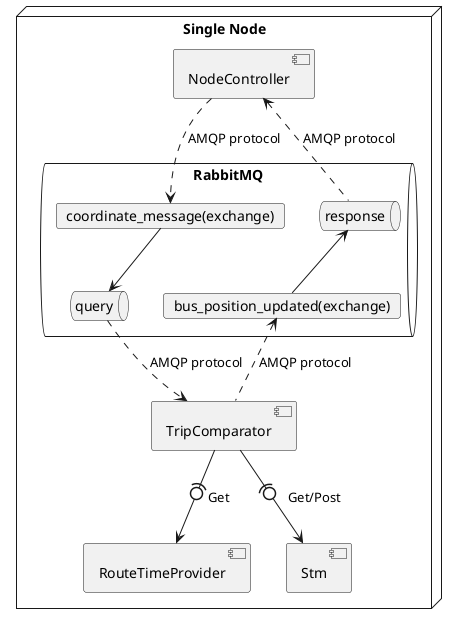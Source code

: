 @startuml

node "Single Node" {
    component NodeController as nodeC
    component TripComparator as tc
    component RouteTimeProvider as rtp
    component Stm
    queue RabbitMQ as mq {
        card "coordinate_message(exchange)" as queryEx
        card "bus_position_updated(exchange)" as resEx
        queue query as qq
        queue response as rq
        queryEx --> qq
        rq <-- resEx
    }
}
nodeC ..> queryEx : AMQP protocol
nodeC <.. rq : AMQP protocol
qq ..> tc : AMQP protocol
resEx <.. tc : AMQP protocol
tc -(0-> rtp : Get
tc -(0-> Stm : Get/Post
@enduml